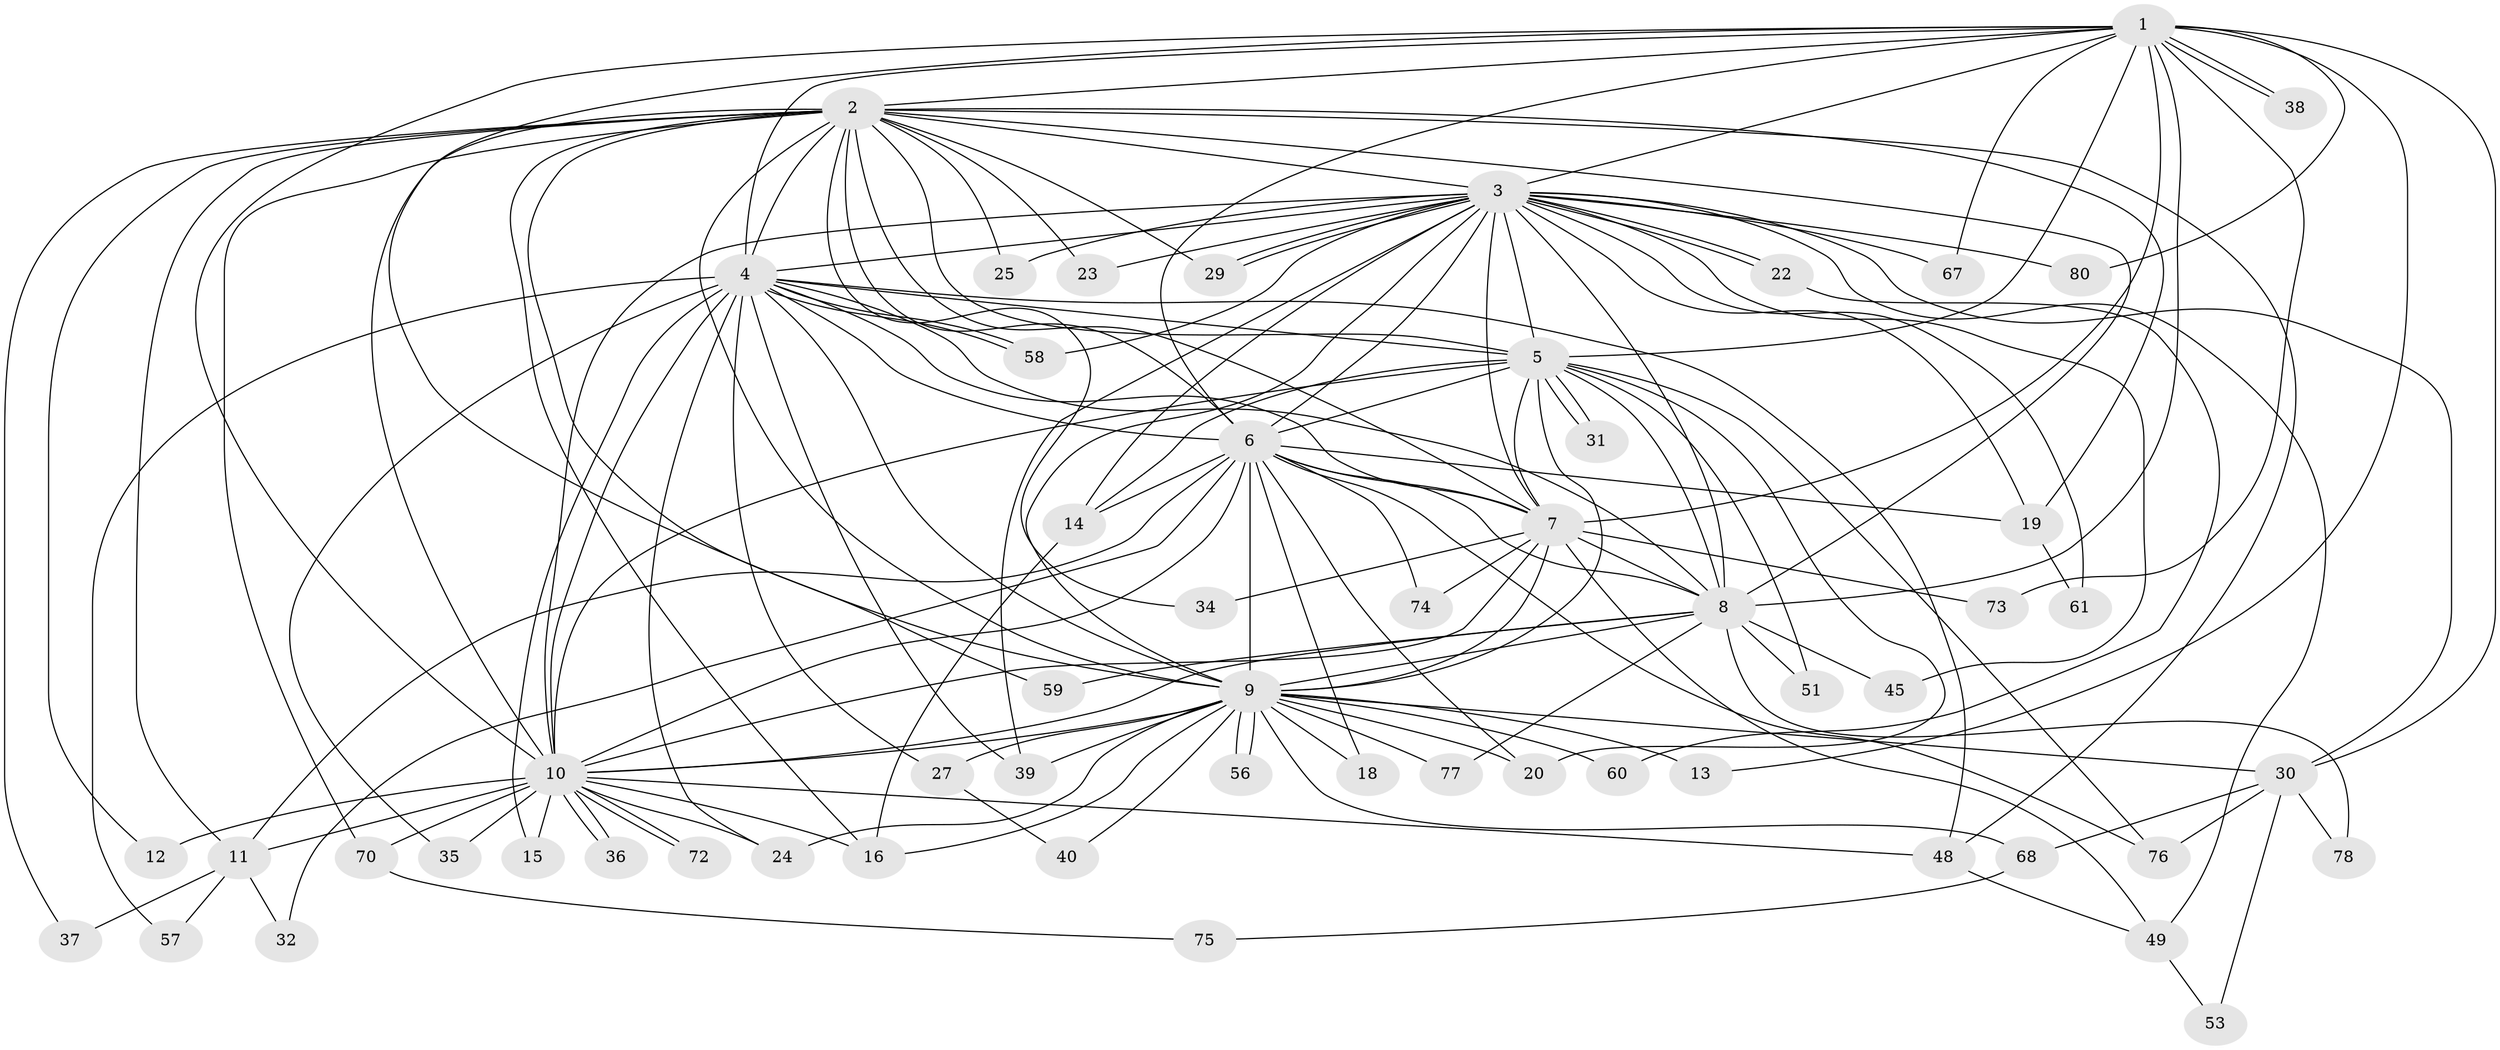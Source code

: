 // original degree distribution, {17: 0.0125, 23: 0.0125, 24: 0.0125, 20: 0.0125, 16: 0.025, 18: 0.0125, 14: 0.0125, 25: 0.0125, 22: 0.0125, 4: 0.0875, 2: 0.5875, 3: 0.175, 5: 0.0125, 6: 0.0125}
// Generated by graph-tools (version 1.1) at 2025/41/03/06/25 10:41:41]
// undirected, 57 vertices, 153 edges
graph export_dot {
graph [start="1"]
  node [color=gray90,style=filled];
  1 [super="+66"];
  2 [super="+46"];
  3 [super="+42"];
  4 [super="+62"];
  5 [super="+28"];
  6 [super="+26"];
  7 [super="+69"];
  8 [super="+65"];
  9 [super="+44"];
  10 [super="+63"];
  11 [super="+21"];
  12;
  13 [super="+33"];
  14 [super="+17"];
  15;
  16 [super="+54"];
  18;
  19 [super="+55"];
  20;
  22;
  23;
  24 [super="+50"];
  25;
  27;
  29;
  30 [super="+43"];
  31;
  32;
  34;
  35 [super="+47"];
  36;
  37;
  38;
  39 [super="+41"];
  40;
  45;
  48 [super="+64"];
  49 [super="+52"];
  51;
  53;
  56;
  57;
  58 [super="+71"];
  59;
  60;
  61;
  67;
  68;
  70;
  72;
  73;
  74;
  75;
  76 [super="+79"];
  77;
  78;
  80;
  1 -- 2;
  1 -- 3;
  1 -- 4;
  1 -- 5;
  1 -- 6;
  1 -- 7;
  1 -- 8;
  1 -- 9;
  1 -- 10;
  1 -- 13;
  1 -- 30 [weight=2];
  1 -- 38;
  1 -- 38;
  1 -- 67;
  1 -- 73;
  1 -- 80;
  2 -- 3;
  2 -- 4;
  2 -- 5;
  2 -- 6;
  2 -- 7 [weight=2];
  2 -- 8;
  2 -- 9;
  2 -- 10 [weight=2];
  2 -- 11;
  2 -- 12;
  2 -- 19;
  2 -- 23;
  2 -- 25;
  2 -- 34;
  2 -- 37;
  2 -- 59;
  2 -- 70;
  2 -- 16;
  2 -- 29;
  2 -- 48;
  3 -- 4;
  3 -- 5;
  3 -- 6;
  3 -- 7;
  3 -- 8;
  3 -- 9;
  3 -- 10;
  3 -- 14;
  3 -- 22;
  3 -- 22;
  3 -- 23;
  3 -- 25;
  3 -- 29;
  3 -- 29;
  3 -- 39;
  3 -- 45;
  3 -- 61;
  3 -- 67;
  3 -- 80;
  3 -- 49;
  3 -- 30;
  3 -- 58;
  3 -- 19;
  4 -- 5;
  4 -- 6 [weight=2];
  4 -- 7;
  4 -- 8;
  4 -- 9;
  4 -- 10;
  4 -- 15;
  4 -- 27;
  4 -- 35 [weight=2];
  4 -- 48;
  4 -- 57;
  4 -- 58;
  4 -- 58;
  4 -- 24;
  4 -- 39;
  5 -- 6;
  5 -- 7 [weight=2];
  5 -- 8;
  5 -- 9;
  5 -- 10;
  5 -- 14;
  5 -- 20;
  5 -- 31;
  5 -- 31;
  5 -- 51;
  5 -- 76;
  6 -- 7;
  6 -- 8;
  6 -- 9;
  6 -- 10;
  6 -- 11;
  6 -- 18;
  6 -- 19;
  6 -- 32;
  6 -- 74;
  6 -- 76;
  6 -- 20;
  6 -- 14;
  7 -- 8 [weight=2];
  7 -- 9;
  7 -- 10;
  7 -- 34;
  7 -- 73;
  7 -- 74;
  7 -- 49;
  8 -- 9;
  8 -- 10;
  8 -- 45;
  8 -- 51;
  8 -- 59;
  8 -- 77;
  8 -- 78;
  9 -- 10;
  9 -- 13 [weight=2];
  9 -- 18;
  9 -- 20;
  9 -- 24;
  9 -- 27;
  9 -- 30 [weight=2];
  9 -- 39;
  9 -- 40;
  9 -- 56;
  9 -- 56;
  9 -- 60;
  9 -- 68;
  9 -- 77;
  9 -- 16;
  10 -- 12;
  10 -- 15;
  10 -- 16;
  10 -- 24;
  10 -- 35;
  10 -- 36;
  10 -- 36;
  10 -- 48;
  10 -- 70;
  10 -- 72;
  10 -- 72;
  10 -- 11;
  11 -- 37;
  11 -- 32;
  11 -- 57;
  14 -- 16;
  19 -- 61;
  22 -- 60;
  27 -- 40;
  30 -- 68;
  30 -- 53;
  30 -- 78;
  30 -- 76;
  48 -- 49;
  49 -- 53;
  68 -- 75;
  70 -- 75;
}
